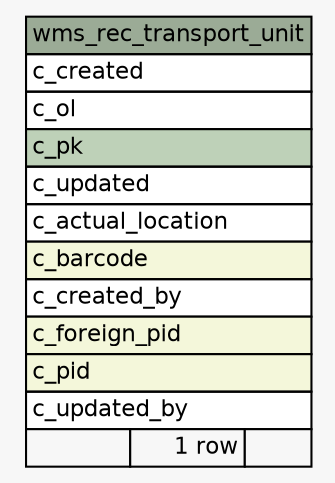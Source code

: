 // dot 2.43.0 on Linux 6.8.0-1017-azure
// SchemaSpy rev Unknown
digraph "wms_rec_transport_unit" {
  graph [
    rankdir="RL"
    bgcolor="#f7f7f7"
    nodesep="0.18"
    ranksep="0.46"
    fontname="Helvetica"
    fontsize="11"
  ];
  node [
    fontname="Helvetica"
    fontsize="11"
    shape="plaintext"
  ];
  edge [
    arrowsize="0.8"
  ];
  "wms_rec_transport_unit" [
    label=<
    <TABLE BORDER="0" CELLBORDER="1" CELLSPACING="0" BGCOLOR="#ffffff">
      <TR><TD COLSPAN="3" BGCOLOR="#9bab96" ALIGN="CENTER">wms_rec_transport_unit</TD></TR>
      <TR><TD PORT="c_created" COLSPAN="3" ALIGN="LEFT">c_created</TD></TR>
      <TR><TD PORT="c_ol" COLSPAN="3" ALIGN="LEFT">c_ol</TD></TR>
      <TR><TD PORT="c_pk" COLSPAN="3" BGCOLOR="#bed1b8" ALIGN="LEFT">c_pk</TD></TR>
      <TR><TD PORT="c_updated" COLSPAN="3" ALIGN="LEFT">c_updated</TD></TR>
      <TR><TD PORT="c_actual_location" COLSPAN="3" ALIGN="LEFT">c_actual_location</TD></TR>
      <TR><TD PORT="c_barcode" COLSPAN="3" BGCOLOR="#f4f7da" ALIGN="LEFT">c_barcode</TD></TR>
      <TR><TD PORT="c_created_by" COLSPAN="3" ALIGN="LEFT">c_created_by</TD></TR>
      <TR><TD PORT="c_foreign_pid" COLSPAN="3" BGCOLOR="#f4f7da" ALIGN="LEFT">c_foreign_pid</TD></TR>
      <TR><TD PORT="c_pid" COLSPAN="3" BGCOLOR="#f4f7da" ALIGN="LEFT">c_pid</TD></TR>
      <TR><TD PORT="c_updated_by" COLSPAN="3" ALIGN="LEFT">c_updated_by</TD></TR>
      <TR><TD ALIGN="LEFT" BGCOLOR="#f7f7f7">  </TD><TD ALIGN="RIGHT" BGCOLOR="#f7f7f7">1 row</TD><TD ALIGN="RIGHT" BGCOLOR="#f7f7f7">  </TD></TR>
    </TABLE>>
    URL="tables/wms_rec_transport_unit.html"
    tooltip="wms_rec_transport_unit"
  ];
}
